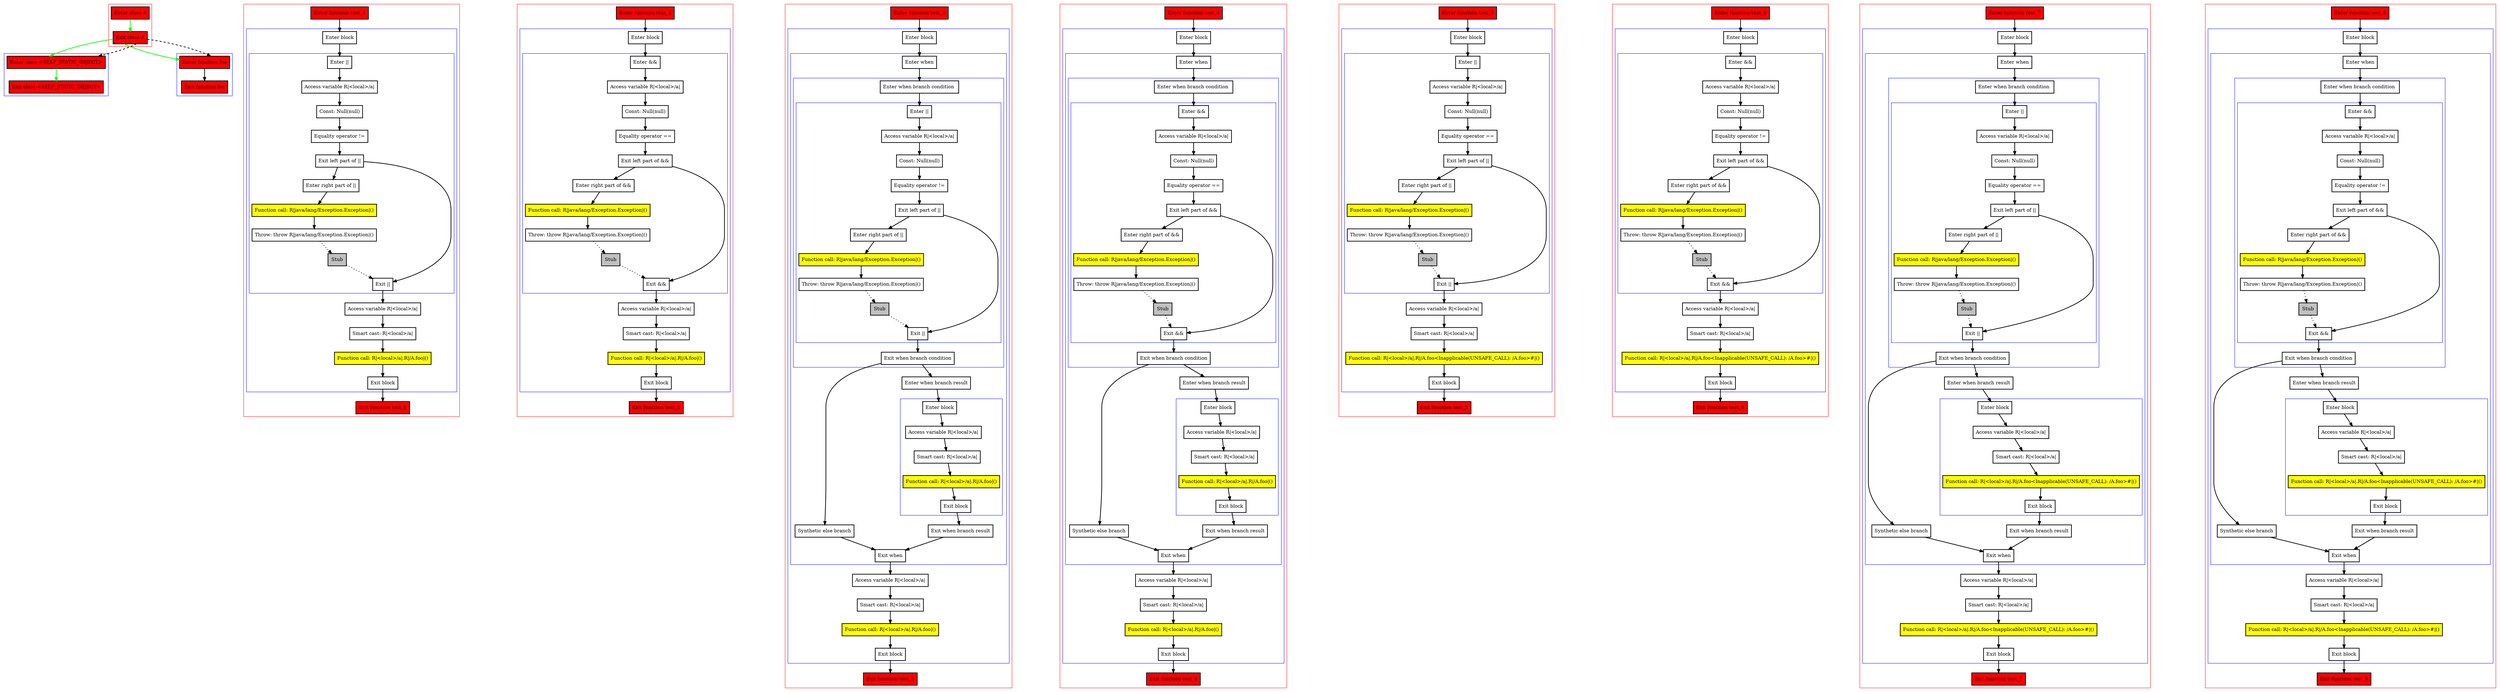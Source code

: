 digraph jumpFromRhsOfOperator_kt {
    graph [nodesep=3]
    node [shape=box penwidth=2]
    edge [penwidth=2]

    subgraph cluster_0 {
        color=red
        0 [label="Enter class A" style="filled" fillcolor=red];
        1 [label="Exit class A" style="filled" fillcolor=red];
    }
    subgraph cluster_1 {
        color=blue
        2 [label="Enter class <SELF_STATIC_OBJECT>" style="filled" fillcolor=red];
        3 [label="Exit class <SELF_STATIC_OBJECT>" style="filled" fillcolor=red];
    }
    subgraph cluster_2 {
        color=blue
        4 [label="Enter function foo" style="filled" fillcolor=red];
        5 [label="Exit function foo" style="filled" fillcolor=red];
    }
    0 -> {1} [color=green];
    1 -> {2 4} [color=green];
    1 -> {2 4} [style=dashed];
    2 -> {3} [color=green];
    4 -> {5};

    subgraph cluster_3 {
        color=red
        6 [label="Enter function test_1" style="filled" fillcolor=red];
        subgraph cluster_4 {
            color=blue
            7 [label="Enter block"];
            subgraph cluster_5 {
                color=blue
                8 [label="Enter ||"];
                9 [label="Access variable R|<local>/a|"];
                10 [label="Const: Null(null)"];
                11 [label="Equality operator !="];
                12 [label="Exit left part of ||"];
                13 [label="Enter right part of ||"];
                14 [label="Function call: R|java/lang/Exception.Exception|()" style="filled" fillcolor=yellow];
                15 [label="Throw: throw R|java/lang/Exception.Exception|()"];
                16 [label="Stub" style="filled" fillcolor=gray];
                17 [label="Exit ||"];
            }
            18 [label="Access variable R|<local>/a|"];
            19 [label="Smart cast: R|<local>/a|"];
            20 [label="Function call: R|<local>/a|.R|/A.foo|()" style="filled" fillcolor=yellow];
            21 [label="Exit block"];
        }
        22 [label="Exit function test_1" style="filled" fillcolor=red];
    }
    6 -> {7};
    7 -> {8};
    8 -> {9};
    9 -> {10};
    10 -> {11};
    11 -> {12};
    12 -> {13 17};
    13 -> {14};
    14 -> {15};
    15 -> {16} [style=dotted];
    16 -> {17} [style=dotted];
    17 -> {18};
    18 -> {19};
    19 -> {20};
    20 -> {21};
    21 -> {22};

    subgraph cluster_6 {
        color=red
        23 [label="Enter function teat_2" style="filled" fillcolor=red];
        subgraph cluster_7 {
            color=blue
            24 [label="Enter block"];
            subgraph cluster_8 {
                color=blue
                25 [label="Enter &&"];
                26 [label="Access variable R|<local>/a|"];
                27 [label="Const: Null(null)"];
                28 [label="Equality operator =="];
                29 [label="Exit left part of &&"];
                30 [label="Enter right part of &&"];
                31 [label="Function call: R|java/lang/Exception.Exception|()" style="filled" fillcolor=yellow];
                32 [label="Throw: throw R|java/lang/Exception.Exception|()"];
                33 [label="Stub" style="filled" fillcolor=gray];
                34 [label="Exit &&"];
            }
            35 [label="Access variable R|<local>/a|"];
            36 [label="Smart cast: R|<local>/a|"];
            37 [label="Function call: R|<local>/a|.R|/A.foo|()" style="filled" fillcolor=yellow];
            38 [label="Exit block"];
        }
        39 [label="Exit function teat_2" style="filled" fillcolor=red];
    }
    23 -> {24};
    24 -> {25};
    25 -> {26};
    26 -> {27};
    27 -> {28};
    28 -> {29};
    29 -> {30 34};
    30 -> {31};
    31 -> {32};
    32 -> {33} [style=dotted];
    33 -> {34} [style=dotted];
    34 -> {35};
    35 -> {36};
    36 -> {37};
    37 -> {38};
    38 -> {39};

    subgraph cluster_9 {
        color=red
        40 [label="Enter function test_3" style="filled" fillcolor=red];
        subgraph cluster_10 {
            color=blue
            41 [label="Enter block"];
            subgraph cluster_11 {
                color=blue
                42 [label="Enter when"];
                subgraph cluster_12 {
                    color=blue
                    43 [label="Enter when branch condition "];
                    subgraph cluster_13 {
                        color=blue
                        44 [label="Enter ||"];
                        45 [label="Access variable R|<local>/a|"];
                        46 [label="Const: Null(null)"];
                        47 [label="Equality operator !="];
                        48 [label="Exit left part of ||"];
                        49 [label="Enter right part of ||"];
                        50 [label="Function call: R|java/lang/Exception.Exception|()" style="filled" fillcolor=yellow];
                        51 [label="Throw: throw R|java/lang/Exception.Exception|()"];
                        52 [label="Stub" style="filled" fillcolor=gray];
                        53 [label="Exit ||"];
                    }
                    54 [label="Exit when branch condition"];
                }
                55 [label="Synthetic else branch"];
                56 [label="Enter when branch result"];
                subgraph cluster_14 {
                    color=blue
                    57 [label="Enter block"];
                    58 [label="Access variable R|<local>/a|"];
                    59 [label="Smart cast: R|<local>/a|"];
                    60 [label="Function call: R|<local>/a|.R|/A.foo|()" style="filled" fillcolor=yellow];
                    61 [label="Exit block"];
                }
                62 [label="Exit when branch result"];
                63 [label="Exit when"];
            }
            64 [label="Access variable R|<local>/a|"];
            65 [label="Smart cast: R|<local>/a|"];
            66 [label="Function call: R|<local>/a|.R|/A.foo|()" style="filled" fillcolor=yellow];
            67 [label="Exit block"];
        }
        68 [label="Exit function test_3" style="filled" fillcolor=red];
    }
    40 -> {41};
    41 -> {42};
    42 -> {43};
    43 -> {44};
    44 -> {45};
    45 -> {46};
    46 -> {47};
    47 -> {48};
    48 -> {49 53};
    49 -> {50};
    50 -> {51};
    51 -> {52} [style=dotted];
    52 -> {53} [style=dotted];
    53 -> {54};
    54 -> {55 56};
    55 -> {63};
    56 -> {57};
    57 -> {58};
    58 -> {59};
    59 -> {60};
    60 -> {61};
    61 -> {62};
    62 -> {63};
    63 -> {64};
    64 -> {65};
    65 -> {66};
    66 -> {67};
    67 -> {68};

    subgraph cluster_15 {
        color=red
        69 [label="Enter function test_4" style="filled" fillcolor=red];
        subgraph cluster_16 {
            color=blue
            70 [label="Enter block"];
            subgraph cluster_17 {
                color=blue
                71 [label="Enter when"];
                subgraph cluster_18 {
                    color=blue
                    72 [label="Enter when branch condition "];
                    subgraph cluster_19 {
                        color=blue
                        73 [label="Enter &&"];
                        74 [label="Access variable R|<local>/a|"];
                        75 [label="Const: Null(null)"];
                        76 [label="Equality operator =="];
                        77 [label="Exit left part of &&"];
                        78 [label="Enter right part of &&"];
                        79 [label="Function call: R|java/lang/Exception.Exception|()" style="filled" fillcolor=yellow];
                        80 [label="Throw: throw R|java/lang/Exception.Exception|()"];
                        81 [label="Stub" style="filled" fillcolor=gray];
                        82 [label="Exit &&"];
                    }
                    83 [label="Exit when branch condition"];
                }
                84 [label="Synthetic else branch"];
                85 [label="Enter when branch result"];
                subgraph cluster_20 {
                    color=blue
                    86 [label="Enter block"];
                    87 [label="Access variable R|<local>/a|"];
                    88 [label="Smart cast: R|<local>/a|"];
                    89 [label="Function call: R|<local>/a|.R|/A.foo|()" style="filled" fillcolor=yellow];
                    90 [label="Exit block"];
                }
                91 [label="Exit when branch result"];
                92 [label="Exit when"];
            }
            93 [label="Access variable R|<local>/a|"];
            94 [label="Smart cast: R|<local>/a|"];
            95 [label="Function call: R|<local>/a|.R|/A.foo|()" style="filled" fillcolor=yellow];
            96 [label="Exit block"];
        }
        97 [label="Exit function test_4" style="filled" fillcolor=red];
    }
    69 -> {70};
    70 -> {71};
    71 -> {72};
    72 -> {73};
    73 -> {74};
    74 -> {75};
    75 -> {76};
    76 -> {77};
    77 -> {78 82};
    78 -> {79};
    79 -> {80};
    80 -> {81} [style=dotted];
    81 -> {82} [style=dotted];
    82 -> {83};
    83 -> {84 85};
    84 -> {92};
    85 -> {86};
    86 -> {87};
    87 -> {88};
    88 -> {89};
    89 -> {90};
    90 -> {91};
    91 -> {92};
    92 -> {93};
    93 -> {94};
    94 -> {95};
    95 -> {96};
    96 -> {97};

    subgraph cluster_21 {
        color=red
        98 [label="Enter function test_5" style="filled" fillcolor=red];
        subgraph cluster_22 {
            color=blue
            99 [label="Enter block"];
            subgraph cluster_23 {
                color=blue
                100 [label="Enter ||"];
                101 [label="Access variable R|<local>/a|"];
                102 [label="Const: Null(null)"];
                103 [label="Equality operator =="];
                104 [label="Exit left part of ||"];
                105 [label="Enter right part of ||"];
                106 [label="Function call: R|java/lang/Exception.Exception|()" style="filled" fillcolor=yellow];
                107 [label="Throw: throw R|java/lang/Exception.Exception|()"];
                108 [label="Stub" style="filled" fillcolor=gray];
                109 [label="Exit ||"];
            }
            110 [label="Access variable R|<local>/a|"];
            111 [label="Smart cast: R|<local>/a|"];
            112 [label="Function call: R|<local>/a|.R|/A.foo<Inapplicable(UNSAFE_CALL): /A.foo>#|()" style="filled" fillcolor=yellow];
            113 [label="Exit block"];
        }
        114 [label="Exit function test_5" style="filled" fillcolor=red];
    }
    98 -> {99};
    99 -> {100};
    100 -> {101};
    101 -> {102};
    102 -> {103};
    103 -> {104};
    104 -> {105 109};
    105 -> {106};
    106 -> {107};
    107 -> {108} [style=dotted];
    108 -> {109} [style=dotted];
    109 -> {110};
    110 -> {111};
    111 -> {112};
    112 -> {113};
    113 -> {114};

    subgraph cluster_24 {
        color=red
        115 [label="Enter function teat_6" style="filled" fillcolor=red];
        subgraph cluster_25 {
            color=blue
            116 [label="Enter block"];
            subgraph cluster_26 {
                color=blue
                117 [label="Enter &&"];
                118 [label="Access variable R|<local>/a|"];
                119 [label="Const: Null(null)"];
                120 [label="Equality operator !="];
                121 [label="Exit left part of &&"];
                122 [label="Enter right part of &&"];
                123 [label="Function call: R|java/lang/Exception.Exception|()" style="filled" fillcolor=yellow];
                124 [label="Throw: throw R|java/lang/Exception.Exception|()"];
                125 [label="Stub" style="filled" fillcolor=gray];
                126 [label="Exit &&"];
            }
            127 [label="Access variable R|<local>/a|"];
            128 [label="Smart cast: R|<local>/a|"];
            129 [label="Function call: R|<local>/a|.R|/A.foo<Inapplicable(UNSAFE_CALL): /A.foo>#|()" style="filled" fillcolor=yellow];
            130 [label="Exit block"];
        }
        131 [label="Exit function teat_6" style="filled" fillcolor=red];
    }
    115 -> {116};
    116 -> {117};
    117 -> {118};
    118 -> {119};
    119 -> {120};
    120 -> {121};
    121 -> {122 126};
    122 -> {123};
    123 -> {124};
    124 -> {125} [style=dotted];
    125 -> {126} [style=dotted];
    126 -> {127};
    127 -> {128};
    128 -> {129};
    129 -> {130};
    130 -> {131};

    subgraph cluster_27 {
        color=red
        132 [label="Enter function test_7" style="filled" fillcolor=red];
        subgraph cluster_28 {
            color=blue
            133 [label="Enter block"];
            subgraph cluster_29 {
                color=blue
                134 [label="Enter when"];
                subgraph cluster_30 {
                    color=blue
                    135 [label="Enter when branch condition "];
                    subgraph cluster_31 {
                        color=blue
                        136 [label="Enter ||"];
                        137 [label="Access variable R|<local>/a|"];
                        138 [label="Const: Null(null)"];
                        139 [label="Equality operator =="];
                        140 [label="Exit left part of ||"];
                        141 [label="Enter right part of ||"];
                        142 [label="Function call: R|java/lang/Exception.Exception|()" style="filled" fillcolor=yellow];
                        143 [label="Throw: throw R|java/lang/Exception.Exception|()"];
                        144 [label="Stub" style="filled" fillcolor=gray];
                        145 [label="Exit ||"];
                    }
                    146 [label="Exit when branch condition"];
                }
                147 [label="Synthetic else branch"];
                148 [label="Enter when branch result"];
                subgraph cluster_32 {
                    color=blue
                    149 [label="Enter block"];
                    150 [label="Access variable R|<local>/a|"];
                    151 [label="Smart cast: R|<local>/a|"];
                    152 [label="Function call: R|<local>/a|.R|/A.foo<Inapplicable(UNSAFE_CALL): /A.foo>#|()" style="filled" fillcolor=yellow];
                    153 [label="Exit block"];
                }
                154 [label="Exit when branch result"];
                155 [label="Exit when"];
            }
            156 [label="Access variable R|<local>/a|"];
            157 [label="Smart cast: R|<local>/a|"];
            158 [label="Function call: R|<local>/a|.R|/A.foo<Inapplicable(UNSAFE_CALL): /A.foo>#|()" style="filled" fillcolor=yellow];
            159 [label="Exit block"];
        }
        160 [label="Exit function test_7" style="filled" fillcolor=red];
    }
    132 -> {133};
    133 -> {134};
    134 -> {135};
    135 -> {136};
    136 -> {137};
    137 -> {138};
    138 -> {139};
    139 -> {140};
    140 -> {141 145};
    141 -> {142};
    142 -> {143};
    143 -> {144} [style=dotted];
    144 -> {145} [style=dotted];
    145 -> {146};
    146 -> {147 148};
    147 -> {155};
    148 -> {149};
    149 -> {150};
    150 -> {151};
    151 -> {152};
    152 -> {153};
    153 -> {154};
    154 -> {155};
    155 -> {156};
    156 -> {157};
    157 -> {158};
    158 -> {159};
    159 -> {160};

    subgraph cluster_33 {
        color=red
        161 [label="Enter function test_8" style="filled" fillcolor=red];
        subgraph cluster_34 {
            color=blue
            162 [label="Enter block"];
            subgraph cluster_35 {
                color=blue
                163 [label="Enter when"];
                subgraph cluster_36 {
                    color=blue
                    164 [label="Enter when branch condition "];
                    subgraph cluster_37 {
                        color=blue
                        165 [label="Enter &&"];
                        166 [label="Access variable R|<local>/a|"];
                        167 [label="Const: Null(null)"];
                        168 [label="Equality operator !="];
                        169 [label="Exit left part of &&"];
                        170 [label="Enter right part of &&"];
                        171 [label="Function call: R|java/lang/Exception.Exception|()" style="filled" fillcolor=yellow];
                        172 [label="Throw: throw R|java/lang/Exception.Exception|()"];
                        173 [label="Stub" style="filled" fillcolor=gray];
                        174 [label="Exit &&"];
                    }
                    175 [label="Exit when branch condition"];
                }
                176 [label="Synthetic else branch"];
                177 [label="Enter when branch result"];
                subgraph cluster_38 {
                    color=blue
                    178 [label="Enter block"];
                    179 [label="Access variable R|<local>/a|"];
                    180 [label="Smart cast: R|<local>/a|"];
                    181 [label="Function call: R|<local>/a|.R|/A.foo<Inapplicable(UNSAFE_CALL): /A.foo>#|()" style="filled" fillcolor=yellow];
                    182 [label="Exit block"];
                }
                183 [label="Exit when branch result"];
                184 [label="Exit when"];
            }
            185 [label="Access variable R|<local>/a|"];
            186 [label="Smart cast: R|<local>/a|"];
            187 [label="Function call: R|<local>/a|.R|/A.foo<Inapplicable(UNSAFE_CALL): /A.foo>#|()" style="filled" fillcolor=yellow];
            188 [label="Exit block"];
        }
        189 [label="Exit function test_8" style="filled" fillcolor=red];
    }
    161 -> {162};
    162 -> {163};
    163 -> {164};
    164 -> {165};
    165 -> {166};
    166 -> {167};
    167 -> {168};
    168 -> {169};
    169 -> {170 174};
    170 -> {171};
    171 -> {172};
    172 -> {173} [style=dotted];
    173 -> {174} [style=dotted];
    174 -> {175};
    175 -> {176 177};
    176 -> {184};
    177 -> {178};
    178 -> {179};
    179 -> {180};
    180 -> {181};
    181 -> {182};
    182 -> {183};
    183 -> {184};
    184 -> {185};
    185 -> {186};
    186 -> {187};
    187 -> {188};
    188 -> {189};

}
